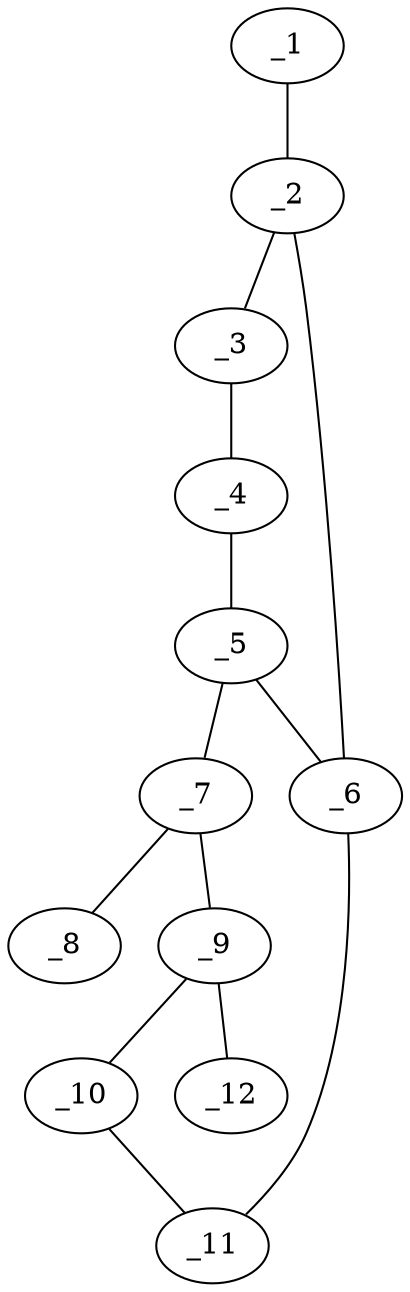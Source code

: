 graph molid646645 {
	_1	 [charge=0,
		chem=10,
		symbol="Br ",
		x="5.8582",
		y="-1.88"];
	_2	 [charge=0,
		chem=1,
		symbol="C  ",
		x="5.5491",
		y="-0.929"];
	_1 -- _2	 [valence=1];
	_3	 [charge=0,
		chem=1,
		symbol="C  ",
		x="6.1369",
		y="-0.12"];
	_2 -- _3	 [valence=2];
	_6	 [charge=0,
		chem=4,
		symbol="N  ",
		x="4.5981",
		y="-0.62"];
	_2 -- _6	 [valence=1];
	_4	 [charge=0,
		chem=1,
		symbol="C  ",
		x="5.5491",
		y="0.6891"];
	_3 -- _4	 [valence=1];
	_5	 [charge=0,
		chem=1,
		symbol="C  ",
		x="4.5981",
		y="0.38"];
	_4 -- _5	 [valence=2];
	_5 -- _6	 [valence=1];
	_7	 [charge=0,
		chem=1,
		symbol="C  ",
		x="3.7321",
		y="0.88"];
	_5 -- _7	 [valence=1];
	_11	 [charge=0,
		chem=1,
		symbol="C  ",
		x="3.7321",
		y="-1.12"];
	_6 -- _11	 [valence=1];
	_8	 [charge=0,
		chem=2,
		symbol="O  ",
		x="3.732",
		y="1.88"];
	_7 -- _8	 [valence=2];
	_9	 [charge=0,
		chem=4,
		symbol="N  ",
		x="2.866",
		y="0.38"];
	_7 -- _9	 [valence=1];
	_10	 [charge=0,
		chem=1,
		symbol="C  ",
		x="2.866",
		y="-0.62"];
	_9 -- _10	 [valence=1];
	_12	 [charge=0,
		chem=1,
		symbol="C  ",
		x=2,
		y="0.88"];
	_9 -- _12	 [valence=1];
	_10 -- _11	 [valence=1];
}

